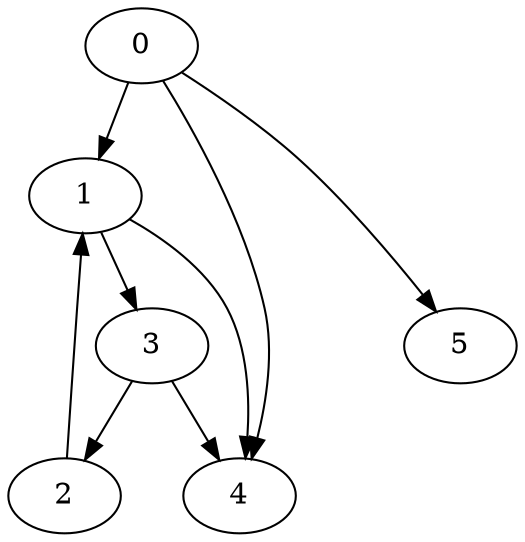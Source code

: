 strict digraph {


	"1" [  weight=0 ];

	"1" -> "3" [  weight=0 ];

	"1" -> "4" [  weight=0 ];

	"2" [  weight=0 ];

	"2" -> "1" [  weight=0 ];

	"3" [  weight=0 ];

	"3" -> "4" [  weight=0 ];

	"3" -> "2" [  weight=0 ];

	"4" [  weight=0 ];

	"5" [  weight=0 ];

	"0" [  weight=0 ];

	"0" -> "1" [  weight=0 ];

	"0" -> "4" [  weight=0 ];

	"0" -> "5" [  weight=0 ];

}
